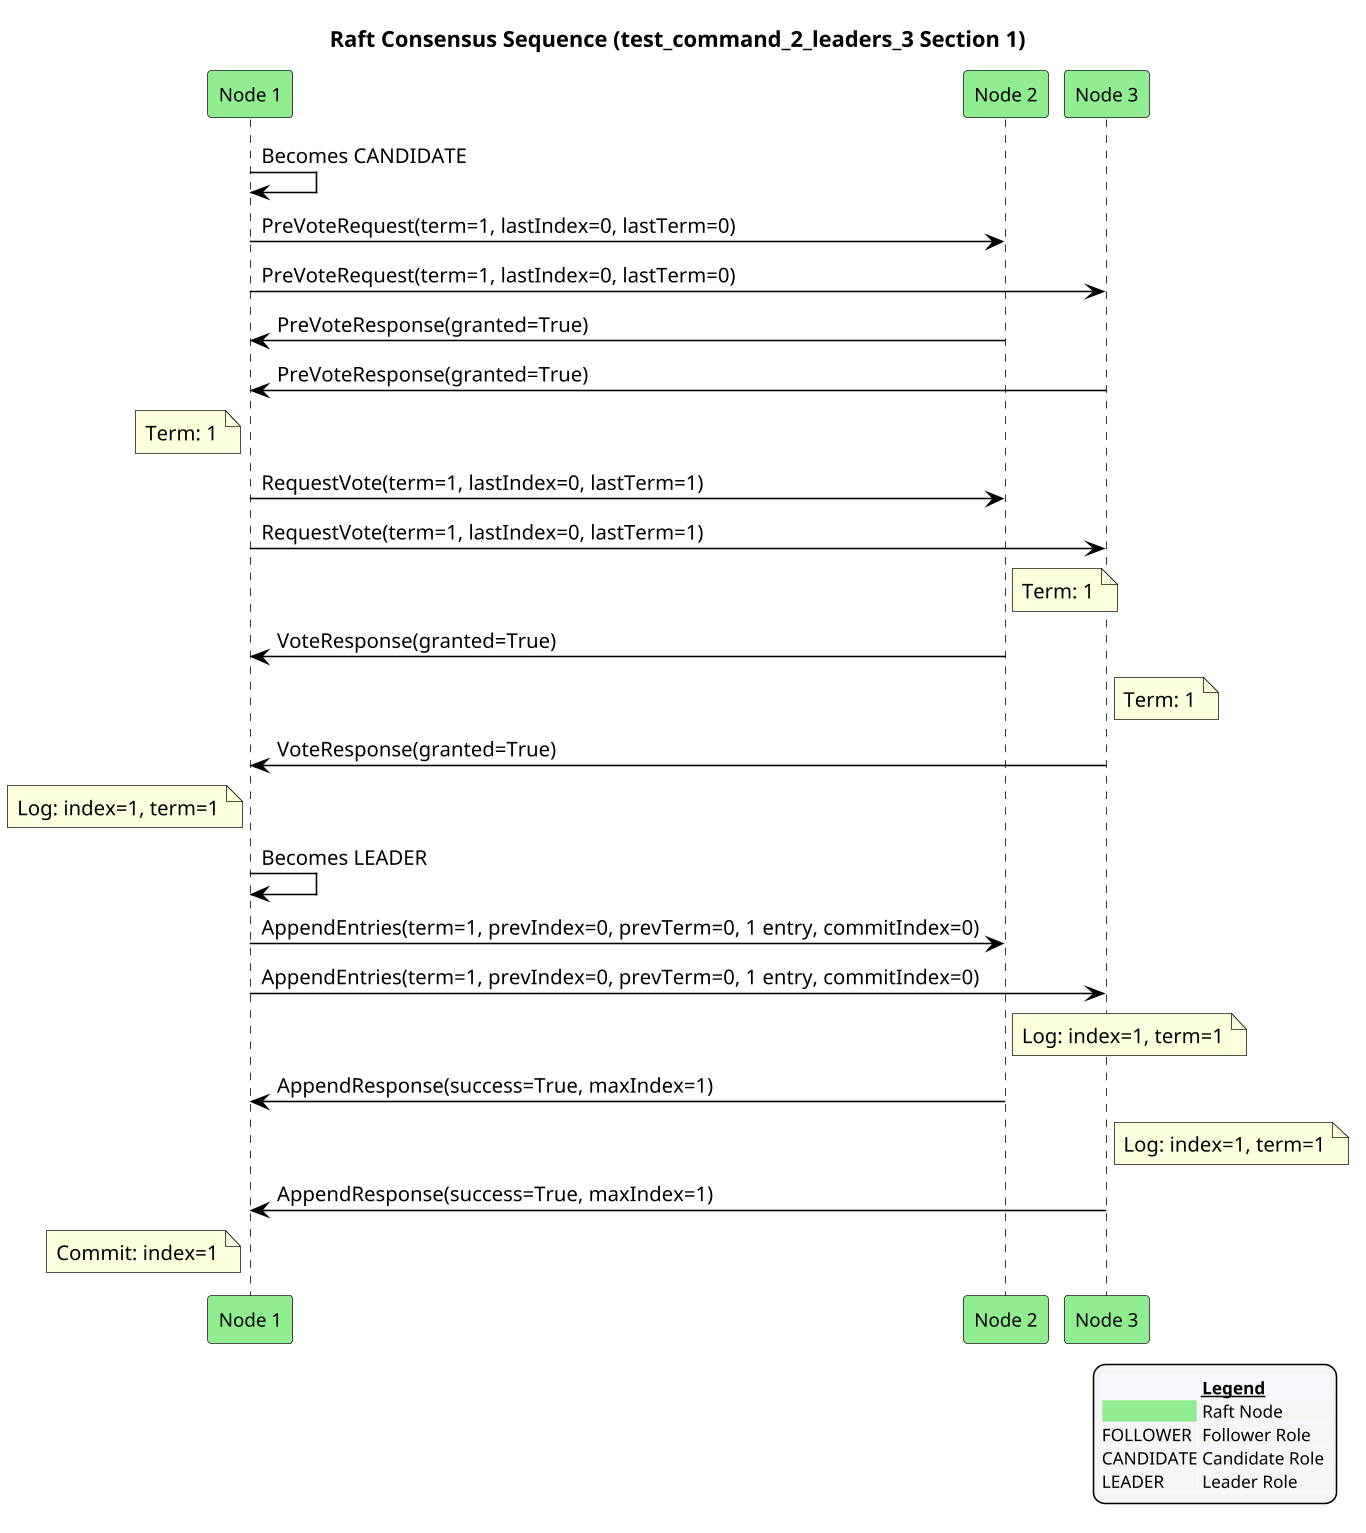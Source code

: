 @startuml
!pragma ratio 0.7
skinparam dpi 150
skinparam monochrome false
skinparam sequence {
  ArrowColor Black
  ActorBorderColor Black
  LifeLineBorderColor Black
  ParticipantFontSize 12
  Padding 10
}
skinparam legend {
  BackgroundColor #F5F5F5
  FontSize 11
}
title Raft Consensus Sequence (test_command_2_leaders_3 Section 1)

participant "Node 1" as n1 order 10 #Lightgreen
participant "Node 2" as n2 order 20 #Lightgreen
participant "Node 3" as n3 order 30 #Lightgreen
n1 -> n1: Becomes CANDIDATE
n1 -> n2: PreVoteRequest(term=1, lastIndex=0, lastTerm=0)
n1 -> n3: PreVoteRequest(term=1, lastIndex=0, lastTerm=0)
n2 -> n1: PreVoteResponse(granted=True)
n3 -> n1: PreVoteResponse(granted=True)
note left of n1: Term: 1
n1 -> n2: RequestVote(term=1, lastIndex=0, lastTerm=1)
n1 -> n3: RequestVote(term=1, lastIndex=0, lastTerm=1)
note right of n2: Term: 1
n2 -> n1: VoteResponse(granted=True)
note right of n3: Term: 1
n3 -> n1: VoteResponse(granted=True)
note left of n1: Log: index=1, term=1
n1 -> n1: Becomes LEADER
n1 -> n2: AppendEntries(term=1, prevIndex=0, prevTerm=0, 1 entry, commitIndex=0)
n1 -> n3: AppendEntries(term=1, prevIndex=0, prevTerm=0, 1 entry, commitIndex=0)
note right of n2: Log: index=1, term=1
n2 -> n1: AppendResponse(success=True, maxIndex=1)
note right of n3: Log: index=1, term=1
n3 -> n1: AppendResponse(success=True, maxIndex=1)
note left of n1: Commit: index=1

legend right
  <#GhostWhite,#GhostWhite>|      |= __Legend__ |
  |<#Lightgreen>| Raft Node |
  |FOLLOWER| Follower Role |
  |CANDIDATE| Candidate Role |
  |LEADER| Leader Role |
endlegend
@enduml
